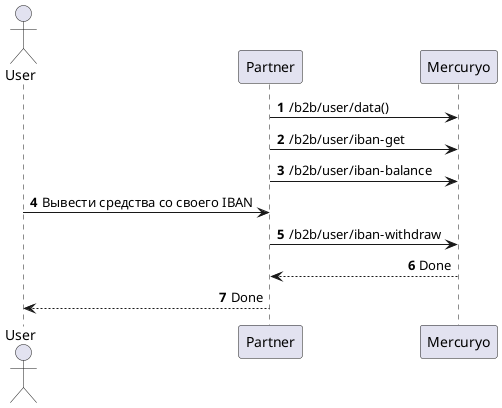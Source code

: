 @startuml
' This UML source uses PlantUML format.
' https://plantuml.com/sequence-diagram for syntax details.
' Optional styles

skinparam shadowing false
skinparam SequenceMessageAlign direction

autonumber

actor User as user
participant "Partner" as part
participant "Mercuryo" as merc

part -> merc: /b2b/user/data()
part -> merc: /b2b/user/iban-get
part -> merc: /b2b/user/iban-balance
user -> part: Вывести средства со своего IBAN
part -> merc: /b2b/user/iban-withdraw
merc --> part: Done 
part --> user: Done 

@enduml
